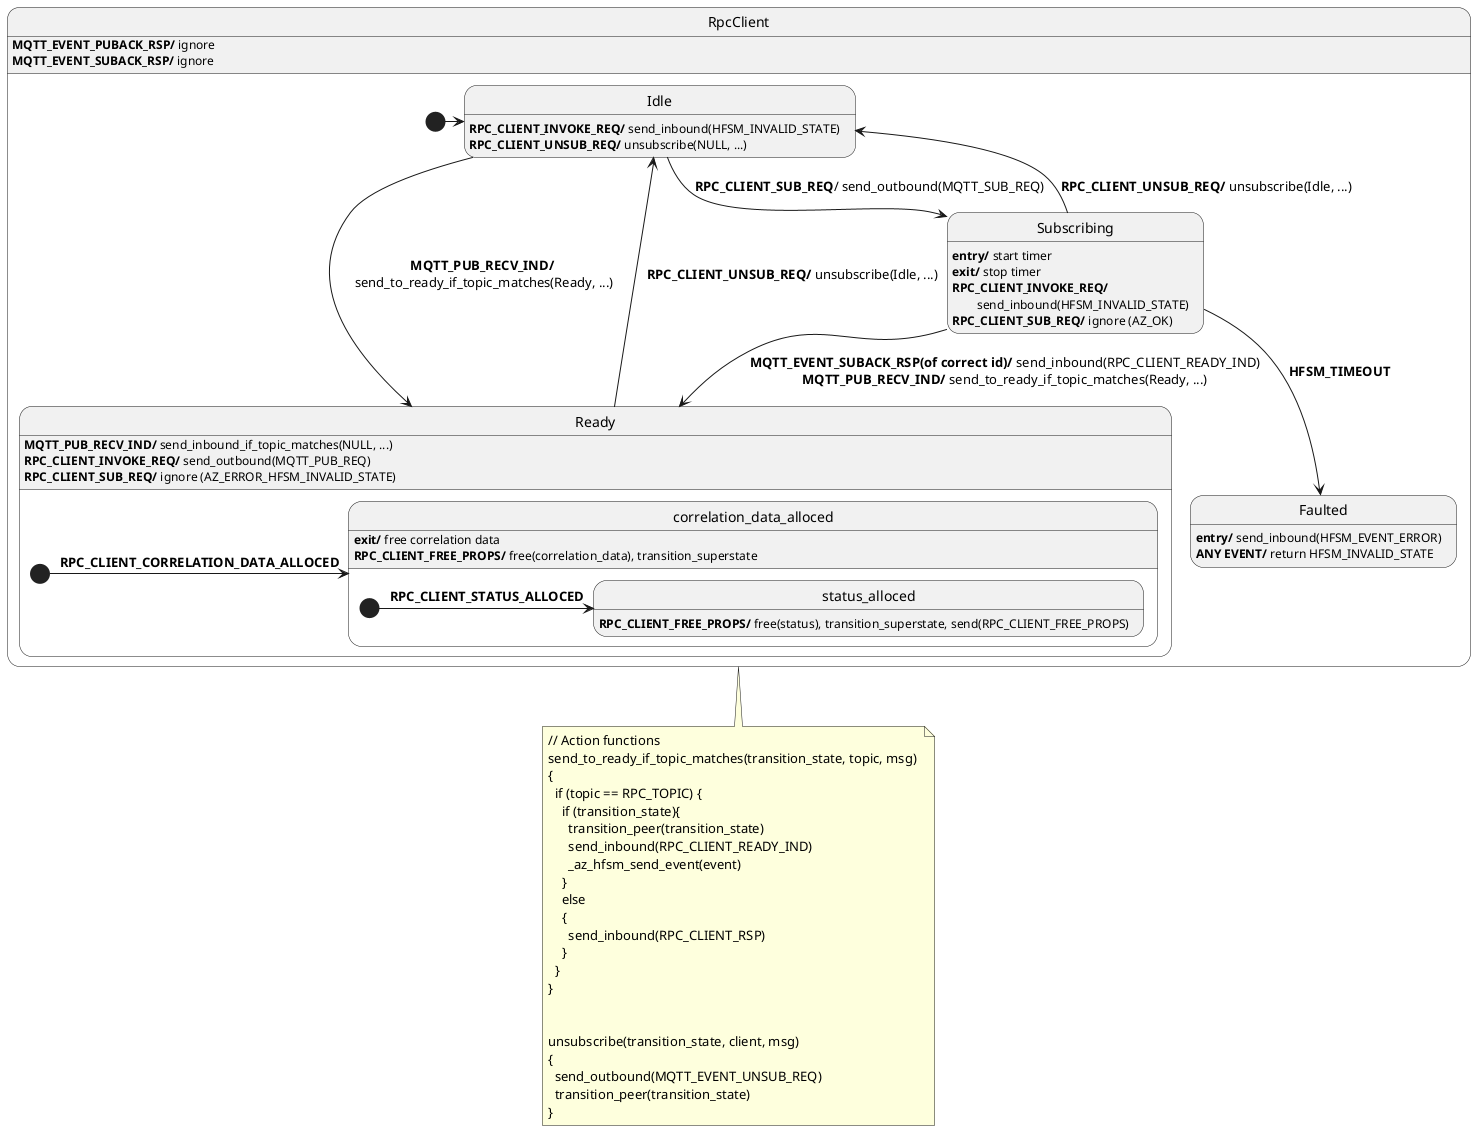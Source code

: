 @startuml
' ignore these as handled outside of this diagram: MQTT_EVENT_CONNECT_REQ, MQTT_EVENT_CONNECT_RSP, MQTT_EVENT_DISCONNECT_REQ, MQTT_EVENT_DISCONNECT_RSP
' Assumptions:
' 0. Unknown events are forwarded (in their original direction, either inbound or outbound).
' 1. If RPC_CLIENT_READY_IND hasn't already been sent, RPC_CLIENT_SUB_REQ is guaranteed to respond with either RPC_CLIENT_READY_IND, or HFSM_EVENT_ERROR if the subscribe request timed out.
' 2. RPC_CLIENT_READY_IND will not be sent more than once unless the client unsubscribes or gets disconnected
' 3. RPC_CLIENT_INVOKE_REQ is guaranteed to respond with MQTT_EVENT_PUBACK_RSP if the API call succeeds (?)
' 4. send_inbound, send_outbound are used to send information to the app and network respectively.

state RpcClient {
  state Idle
  Idle : <b>RPC_CLIENT_INVOKE_REQ/</b> send_inbound(HFSM_INVALID_STATE)
  Idle : <b>RPC_CLIENT_UNSUB_REQ/</b> unsubscribe(NULL, ...)

  state Faulted
  Faulted : <b>entry/</b> send_inbound(HFSM_EVENT_ERROR)
  Faulted : <b>ANY EVENT/</b> return HFSM_INVALID_STATE
    
  state Subscribing
  Subscribing : <b>entry/</b> start timer
  Subscribing : <b>exit/</b> stop timer
  Subscribing : <b>RPC_CLIENT_INVOKE_REQ/</b>\n\tsend_inbound(HFSM_INVALID_STATE)
  Subscribing : <b>RPC_CLIENT_SUB_REQ/</b> ignore (AZ_OK) 
  
  state Ready {
    ' state Ready_Idle

    state correlation_data_alloced {
      state status_alloced
      status_alloced : <b>RPC_CLIENT_FREE_PROPS/</b> free(status), transition_superstate, send(RPC_CLIENT_FREE_PROPS)

      [*] -> status_alloced : <b>RPC_CLIENT_STATUS_ALLOCED</b>
    }
    ' correlation_data_alloced : <b>entry/</b>
    correlation_data_alloced : <b>exit/</b> free correlation data
    correlation_data_alloced : <b>RPC_CLIENT_FREE_PROPS/</b> free(correlation_data), transition_superstate

    ' [*] -> Ready_Idle
    [*] -> correlation_data_alloced : <b>RPC_CLIENT_CORRELATION_DATA_ALLOCED</b>
  }
  Ready : <b>MQTT_PUB_RECV_IND/</b> send_inbound_if_topic_matches(NULL, ...)
  Ready : <b>RPC_CLIENT_INVOKE_REQ/</b> send_outbound(MQTT_PUB_REQ)
  Ready : <b>RPC_CLIENT_SUB_REQ/</b> ignore (AZ_ERROR_HFSM_INVALID_STATE)

  [*] -> Idle
  Idle --> Subscribing : <b>RPC_CLIENT_SUB_REQ</b>/ send_outbound(MQTT_SUB_REQ)
  Idle -> Ready : <b>MQTT_PUB_RECV_IND/</b>\n send_to_ready_if_topic_matches(Ready, ...)
  Subscribing --> Faulted : <b>HFSM_TIMEOUT</b>
  Subscribing --> Ready : <b>MQTT_EVENT_SUBACK_RSP(of correct id)/</b> send_inbound(RPC_CLIENT_READY_IND)\n<b>MQTT_PUB_RECV_IND/</b> send_to_ready_if_topic_matches(Ready, ...)
  Ready --> Idle : <b>RPC_CLIENT_UNSUB_REQ/</b> unsubscribe(Idle, ...)
  Subscribing --> Idle : <b>RPC_CLIENT_UNSUB_REQ/</b> unsubscribe(Idle, ...)

}
RpcClient : <b>MQTT_EVENT_PUBACK_RSP/</b> ignore
RpcClient : <b>MQTT_EVENT_SUBACK_RSP/</b> ignore
note bottom of RpcClient
  // Action functions
  send_to_ready_if_topic_matches(transition_state, topic, msg) 
  {
    if (topic == RPC_TOPIC) {
      if (transition_state){
        transition_peer(transition_state)
        send_inbound(RPC_CLIENT_READY_IND)
        _az_hfsm_send_event(event)
      }
      else
      {
        send_inbound(RPC_CLIENT_RSP)
      }
    }
  }

  ' send_inbound_if_topic_matches(transition_state, topic, msg) 
  ' {
  '   if (topic == RPC_TOPIC) {
  '     send_inbound(RPC_CLIENT_RSP)
  '   }
  ' }

  unsubscribe(transition_state, client, msg) 
  {
    send_outbound(MQTT_EVENT_UNSUB_REQ)
    transition_peer(transition_state)
  }
end note
@enduml
